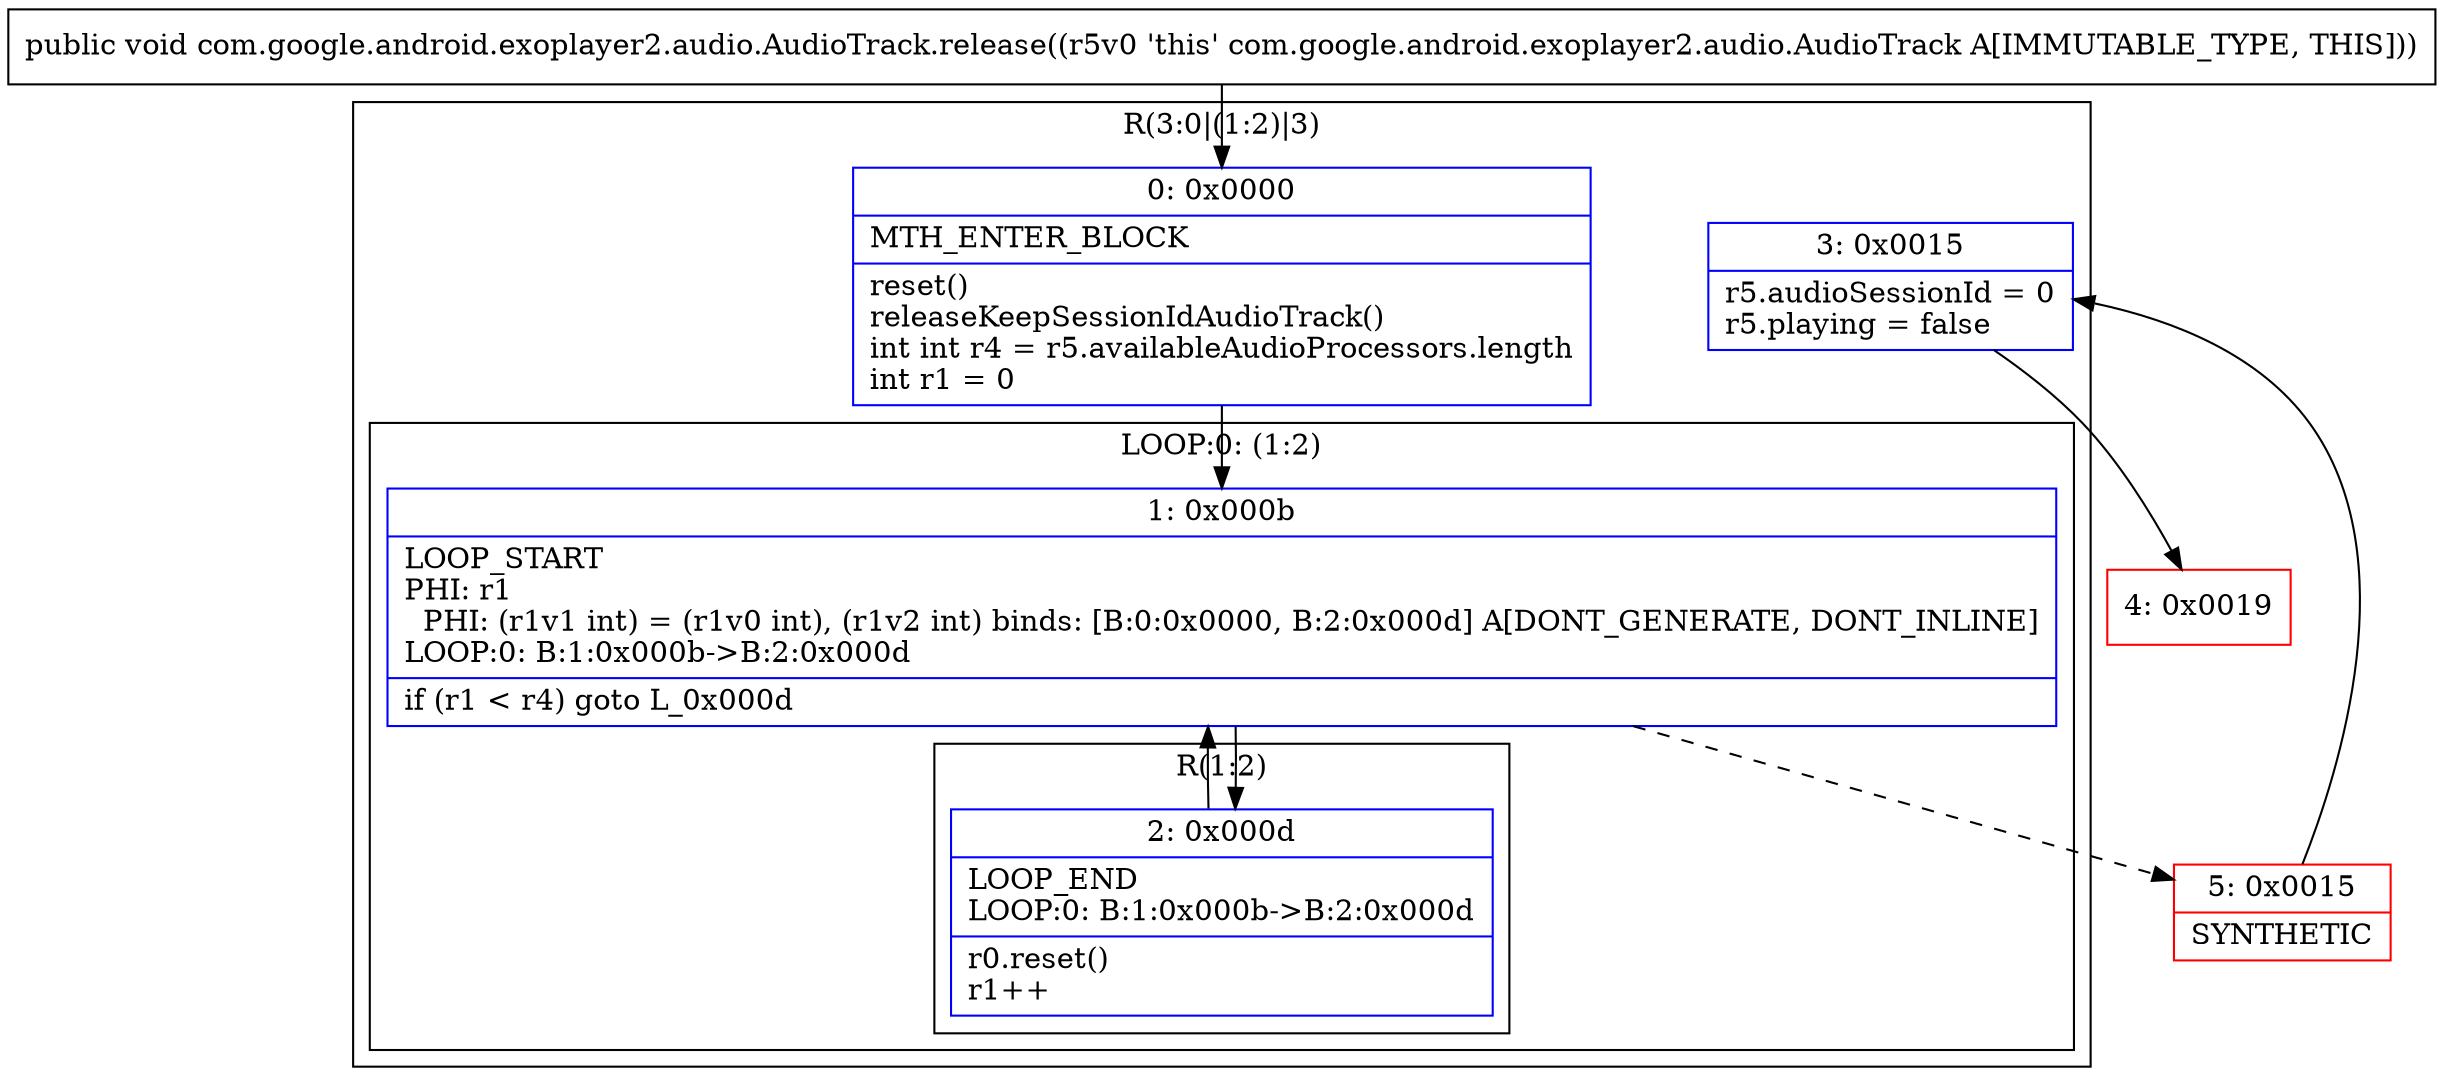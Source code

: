 digraph "CFG forcom.google.android.exoplayer2.audio.AudioTrack.release()V" {
subgraph cluster_Region_309173182 {
label = "R(3:0|(1:2)|3)";
node [shape=record,color=blue];
Node_0 [shape=record,label="{0\:\ 0x0000|MTH_ENTER_BLOCK\l|reset()\lreleaseKeepSessionIdAudioTrack()\lint int r4 = r5.availableAudioProcessors.length\lint r1 = 0\l}"];
subgraph cluster_LoopRegion_1510642616 {
label = "LOOP:0: (1:2)";
node [shape=record,color=blue];
Node_1 [shape=record,label="{1\:\ 0x000b|LOOP_START\lPHI: r1 \l  PHI: (r1v1 int) = (r1v0 int), (r1v2 int) binds: [B:0:0x0000, B:2:0x000d] A[DONT_GENERATE, DONT_INLINE]\lLOOP:0: B:1:0x000b\-\>B:2:0x000d\l|if (r1 \< r4) goto L_0x000d\l}"];
subgraph cluster_Region_1832189654 {
label = "R(1:2)";
node [shape=record,color=blue];
Node_2 [shape=record,label="{2\:\ 0x000d|LOOP_END\lLOOP:0: B:1:0x000b\-\>B:2:0x000d\l|r0.reset()\lr1++\l}"];
}
}
Node_3 [shape=record,label="{3\:\ 0x0015|r5.audioSessionId = 0\lr5.playing = false\l}"];
}
Node_4 [shape=record,color=red,label="{4\:\ 0x0019}"];
Node_5 [shape=record,color=red,label="{5\:\ 0x0015|SYNTHETIC\l}"];
MethodNode[shape=record,label="{public void com.google.android.exoplayer2.audio.AudioTrack.release((r5v0 'this' com.google.android.exoplayer2.audio.AudioTrack A[IMMUTABLE_TYPE, THIS])) }"];
MethodNode -> Node_0;
Node_0 -> Node_1;
Node_1 -> Node_2;
Node_1 -> Node_5[style=dashed];
Node_2 -> Node_1;
Node_3 -> Node_4;
Node_5 -> Node_3;
}

